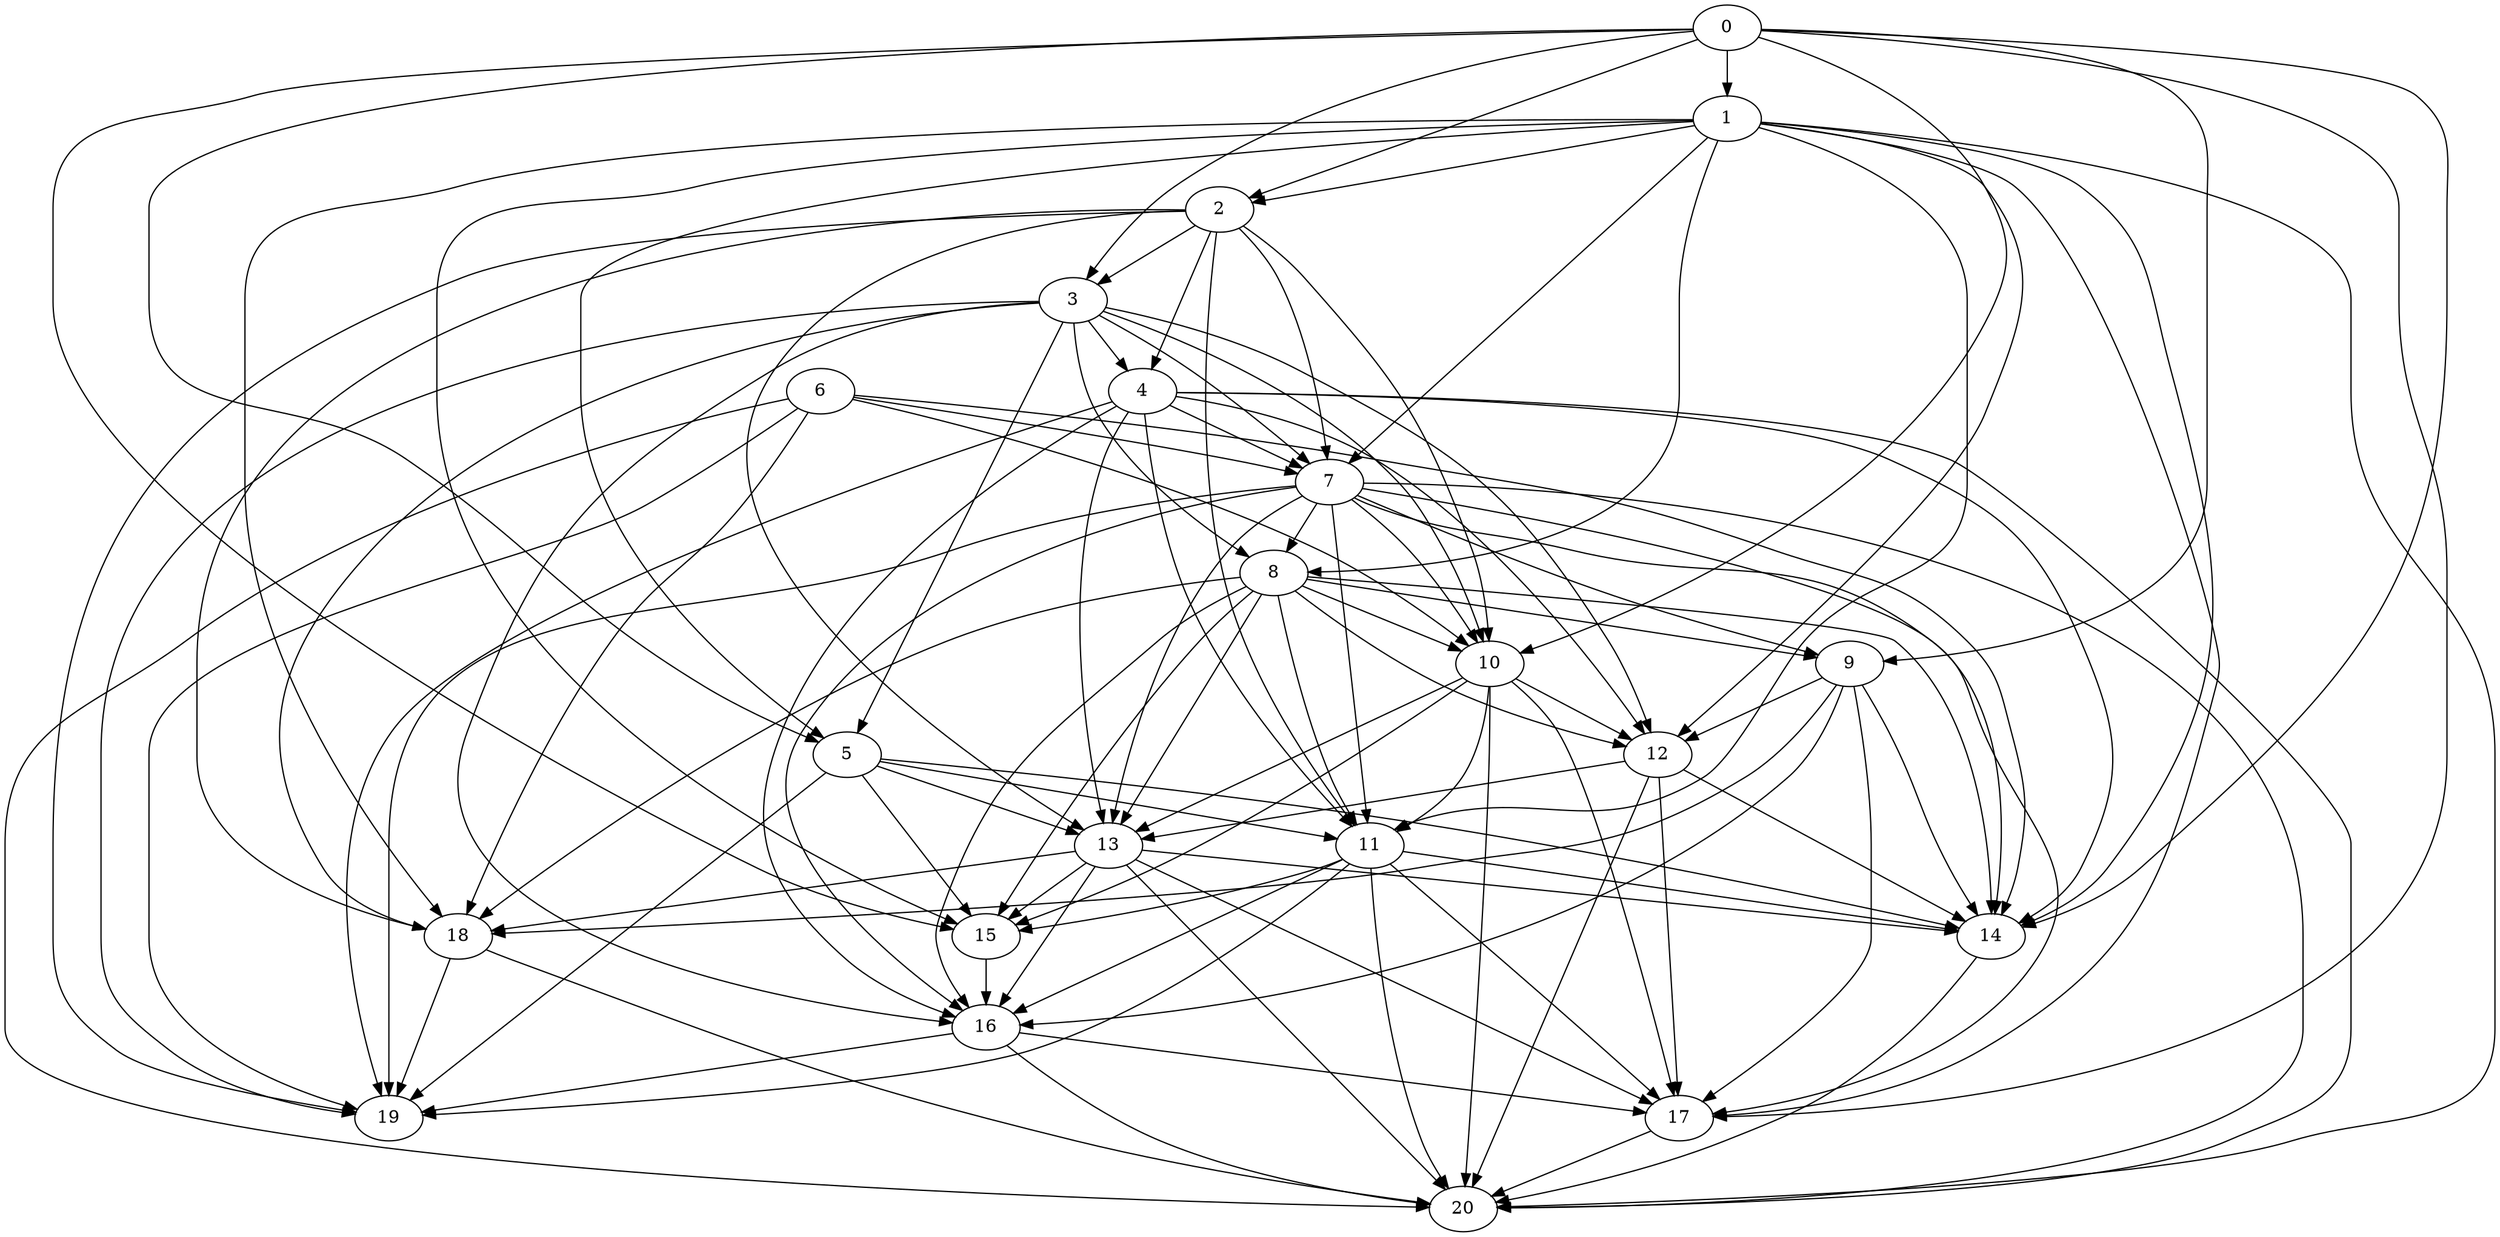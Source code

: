 digraph "Random_Nodes_21_Density_5.24_CCR_1.00_WeightType_Random#1_Heterogeneous-4-4" {
0 [Weight=45];
1 [Weight=27];
2 [Weight=32];
3 [Weight=23];
6 [Weight=41];
4 [Weight=18];
7 [Weight=36];
8 [Weight=32];
10 [Weight=41];
9 [Weight=32];
12 [Weight=23];
5 [Weight=9];
13 [Weight=41];
11 [Weight=9];
15 [Weight=32];
16 [Weight=41];
14 [Weight=41];
17 [Weight=41];
18 [Weight=32];
19 [Weight=23];
20 [Weight=23];
4 -> 20 [Weight=8];
11 -> 19 [Weight=2];
4 -> 16 [Weight=8];
0 -> 9 [Weight=3];
10 -> 20 [Weight=7];
8 -> 11 [Weight=6];
4 -> 13 [Weight=6];
3 -> 4 [Weight=4];
3 -> 7 [Weight=10];
13 -> 20 [Weight=10];
15 -> 16 [Weight=8];
6 -> 10 [Weight=6];
0 -> 14 [Weight=8];
6 -> 14 [Weight=10];
8 -> 9 [Weight=6];
1 -> 14 [Weight=9];
0 -> 17 [Weight=2];
8 -> 16 [Weight=5];
3 -> 5 [Weight=8];
7 -> 17 [Weight=4];
1 -> 17 [Weight=9];
7 -> 16 [Weight=3];
11 -> 17 [Weight=7];
1 -> 5 [Weight=8];
0 -> 3 [Weight=3];
17 -> 20 [Weight=10];
8 -> 10 [Weight=6];
5 -> 14 [Weight=9];
18 -> 19 [Weight=7];
11 -> 15 [Weight=4];
0 -> 1 [Weight=6];
4 -> 7 [Weight=8];
7 -> 13 [Weight=2];
1 -> 8 [Weight=7];
2 -> 3 [Weight=3];
5 -> 15 [Weight=9];
6 -> 19 [Weight=10];
11 -> 14 [Weight=10];
2 -> 13 [Weight=2];
2 -> 19 [Weight=9];
10 -> 17 [Weight=3];
18 -> 20 [Weight=9];
9 -> 14 [Weight=9];
13 -> 16 [Weight=10];
0 -> 10 [Weight=8];
9 -> 16 [Weight=6];
6 -> 18 [Weight=5];
2 -> 11 [Weight=3];
1 -> 11 [Weight=9];
1 -> 7 [Weight=9];
2 -> 10 [Weight=5];
13 -> 15 [Weight=4];
2 -> 18 [Weight=3];
6 -> 20 [Weight=4];
3 -> 16 [Weight=2];
8 -> 14 [Weight=6];
12 -> 14 [Weight=4];
9 -> 17 [Weight=6];
8 -> 12 [Weight=7];
6 -> 7 [Weight=4];
7 -> 20 [Weight=10];
4 -> 19 [Weight=5];
10 -> 12 [Weight=4];
7 -> 9 [Weight=6];
7 -> 14 [Weight=10];
8 -> 18 [Weight=5];
5 -> 13 [Weight=3];
9 -> 12 [Weight=2];
4 -> 12 [Weight=5];
1 -> 20 [Weight=8];
9 -> 18 [Weight=4];
3 -> 12 [Weight=8];
8 -> 15 [Weight=6];
7 -> 8 [Weight=2];
2 -> 7 [Weight=3];
4 -> 14 [Weight=3];
3 -> 19 [Weight=2];
12 -> 17 [Weight=8];
16 -> 17 [Weight=6];
1 -> 2 [Weight=8];
12 -> 13 [Weight=4];
1 -> 15 [Weight=6];
3 -> 8 [Weight=2];
8 -> 13 [Weight=7];
10 -> 11 [Weight=4];
7 -> 19 [Weight=3];
0 -> 2 [Weight=4];
14 -> 20 [Weight=10];
1 -> 12 [Weight=6];
11 -> 16 [Weight=6];
0 -> 15 [Weight=10];
7 -> 10 [Weight=2];
10 -> 15 [Weight=5];
3 -> 10 [Weight=8];
4 -> 11 [Weight=2];
5 -> 11 [Weight=7];
11 -> 20 [Weight=2];
16 -> 19 [Weight=8];
0 -> 5 [Weight=2];
1 -> 18 [Weight=6];
3 -> 18 [Weight=5];
13 -> 18 [Weight=6];
5 -> 19 [Weight=10];
12 -> 20 [Weight=2];
7 -> 11 [Weight=3];
2 -> 4 [Weight=3];
13 -> 17 [Weight=3];
10 -> 13 [Weight=9];
16 -> 20 [Weight=5];
13 -> 14 [Weight=4];
}
